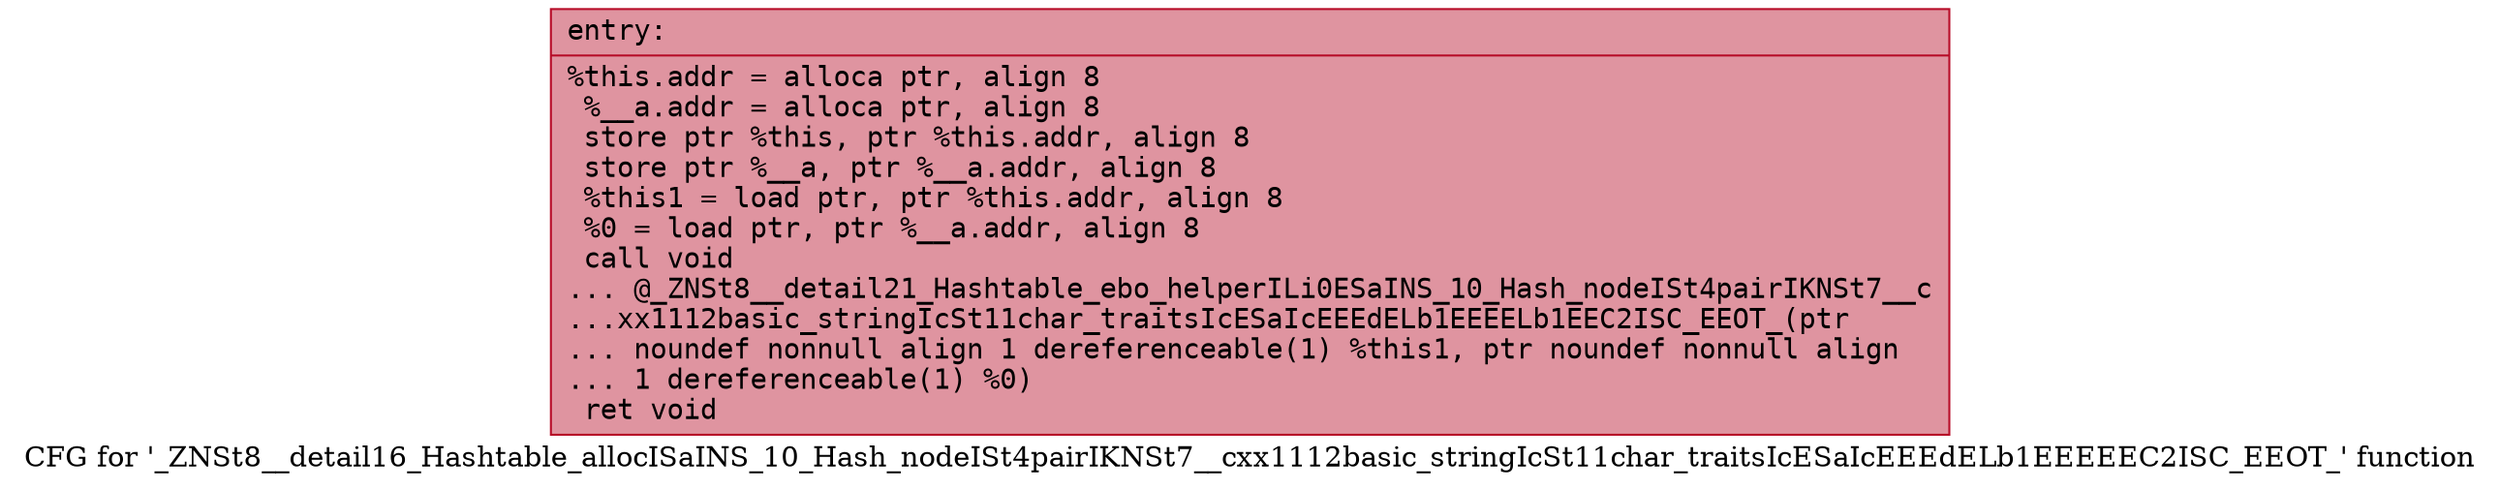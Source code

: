digraph "CFG for '_ZNSt8__detail16_Hashtable_allocISaINS_10_Hash_nodeISt4pairIKNSt7__cxx1112basic_stringIcSt11char_traitsIcESaIcEEEdELb1EEEEEC2ISC_EEOT_' function" {
	label="CFG for '_ZNSt8__detail16_Hashtable_allocISaINS_10_Hash_nodeISt4pairIKNSt7__cxx1112basic_stringIcSt11char_traitsIcESaIcEEEdELb1EEEEEC2ISC_EEOT_' function";

	Node0x556bfe9c0600 [shape=record,color="#b70d28ff", style=filled, fillcolor="#b70d2870" fontname="Courier",label="{entry:\l|  %this.addr = alloca ptr, align 8\l  %__a.addr = alloca ptr, align 8\l  store ptr %this, ptr %this.addr, align 8\l  store ptr %__a, ptr %__a.addr, align 8\l  %this1 = load ptr, ptr %this.addr, align 8\l  %0 = load ptr, ptr %__a.addr, align 8\l  call void\l... @_ZNSt8__detail21_Hashtable_ebo_helperILi0ESaINS_10_Hash_nodeISt4pairIKNSt7__c\l...xx1112basic_stringIcSt11char_traitsIcESaIcEEEdELb1EEEELb1EEC2ISC_EEOT_(ptr\l... noundef nonnull align 1 dereferenceable(1) %this1, ptr noundef nonnull align\l... 1 dereferenceable(1) %0)\l  ret void\l}"];
}

